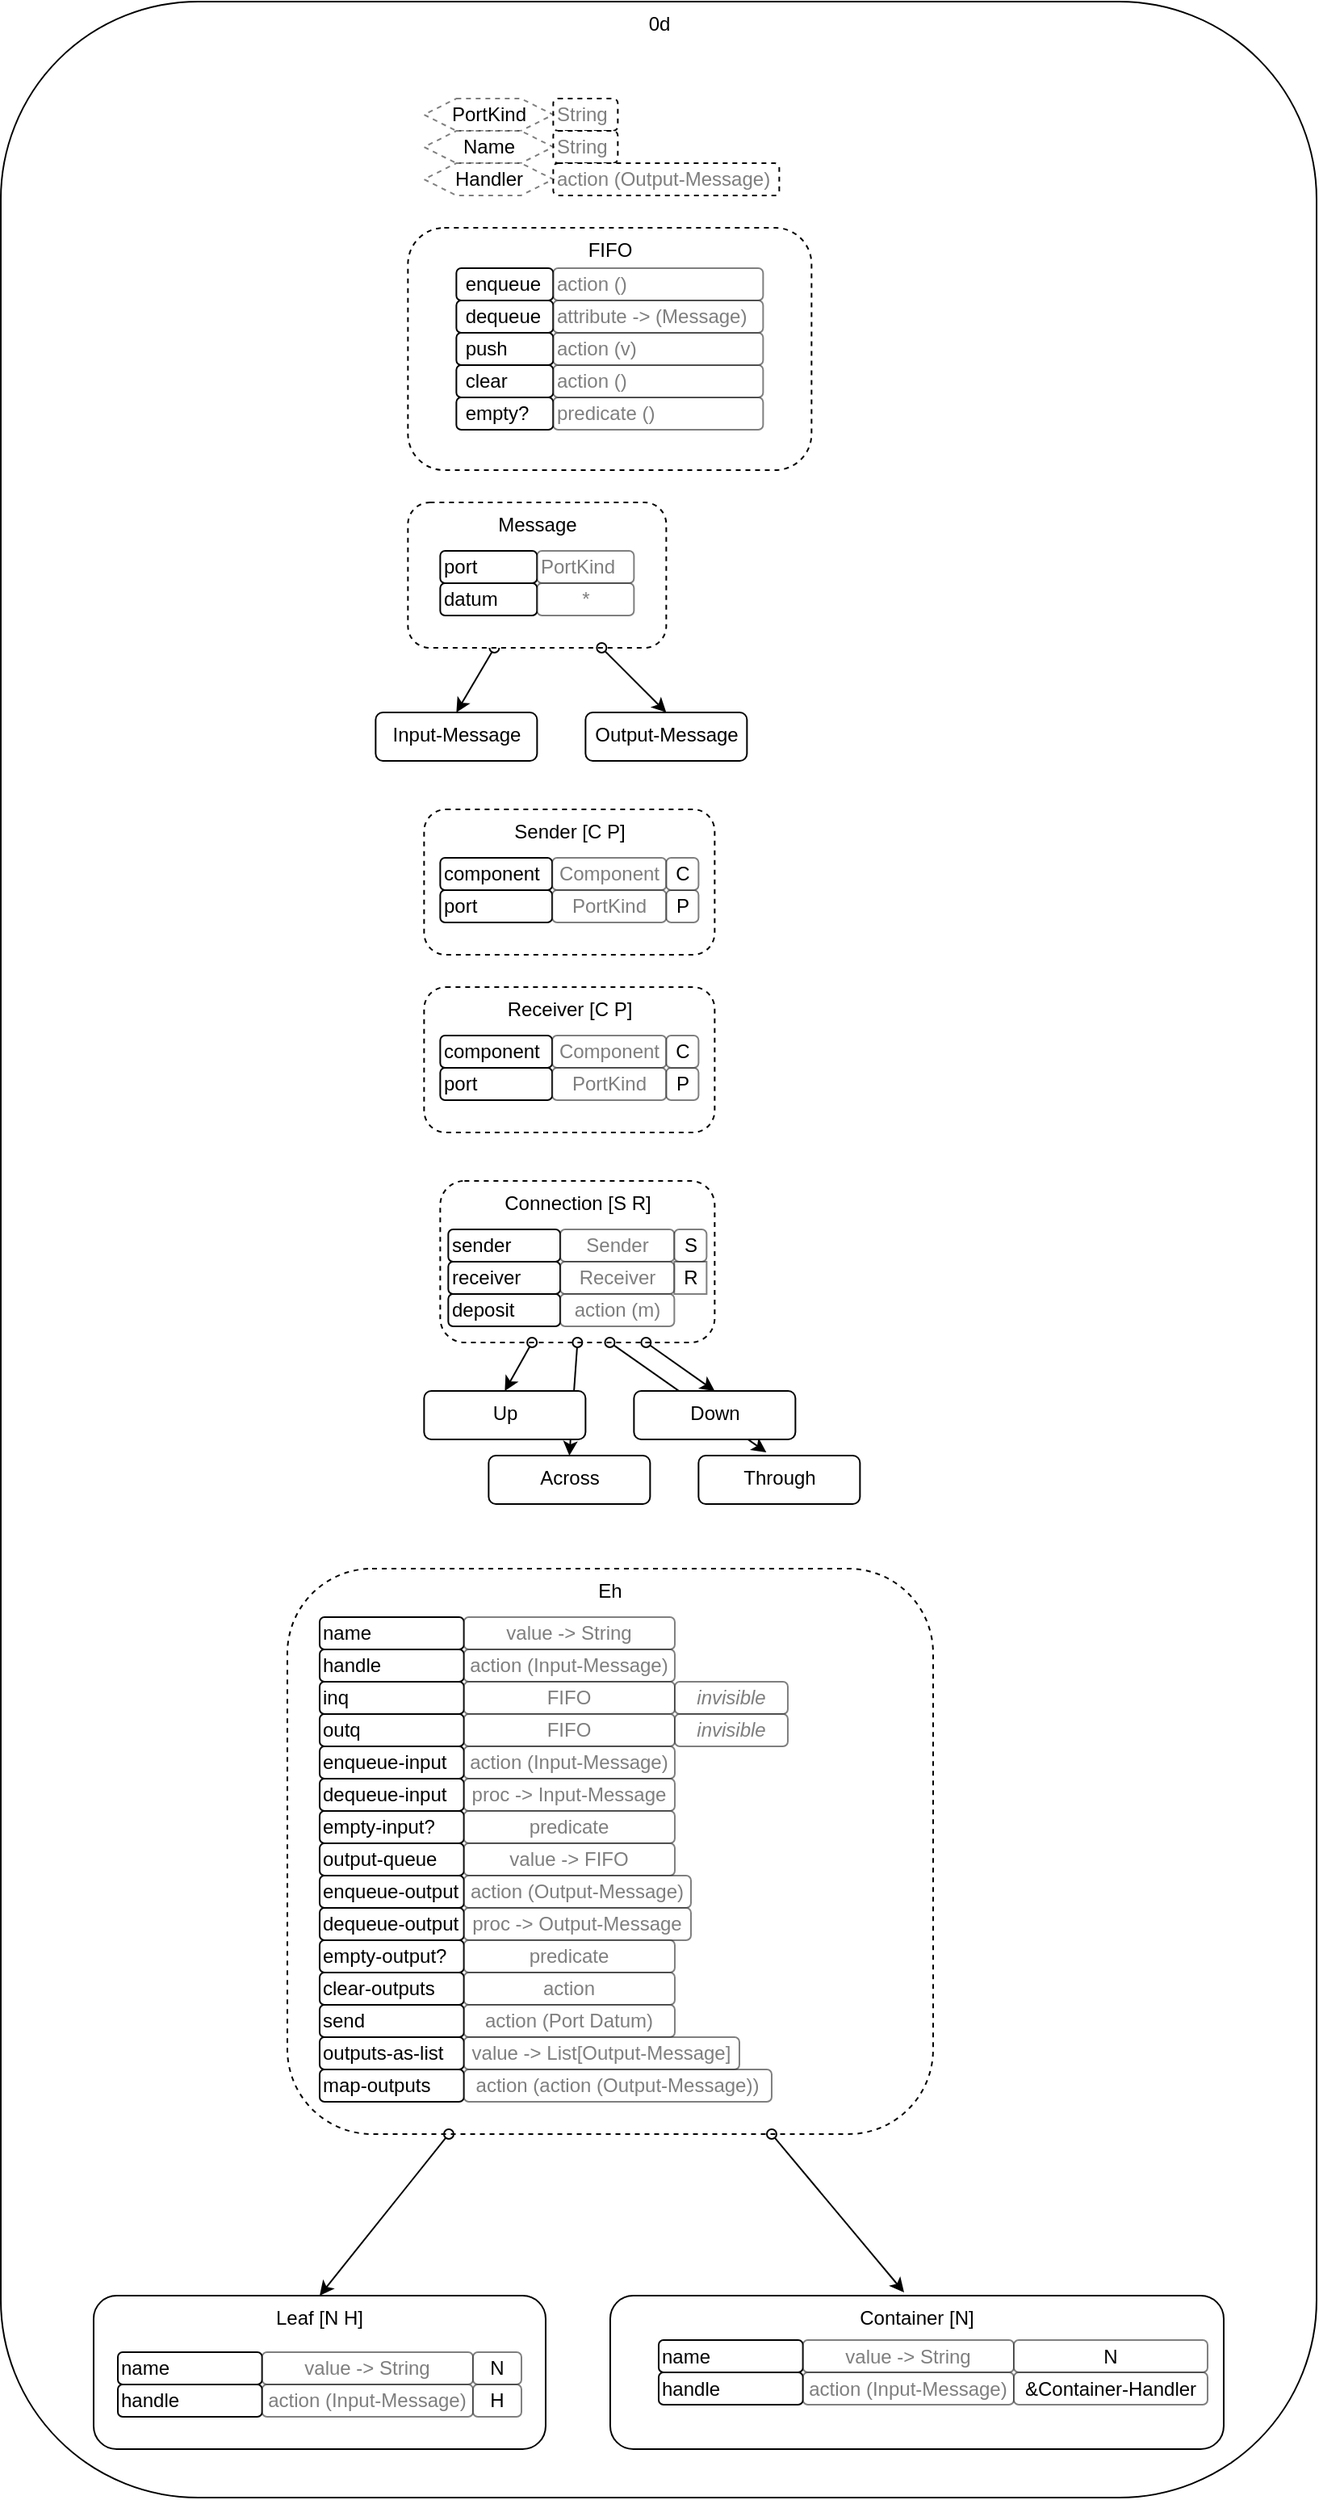 <mxfile version="14.6.13" type="device"><diagram id="0Igtya8EB0iBpBim81Bv" name="Page-1"><mxGraphModel dx="2138" dy="-79" grid="1" gridSize="10" guides="1" tooltips="1" connect="1" arrows="1" fold="1" page="1" pageScale="1" pageWidth="1100" pageHeight="850" math="0" shadow="0"><root><mxCell id="0"/><mxCell id="1" parent="0"/><mxCell id="_bKpz6sMv0fzjmqBeOPO-192" value="" style="group;container=1;" vertex="1" connectable="0" parent="1"><mxGeometry x="-457.5" y="1440" width="814.99" height="1545" as="geometry"><mxRectangle x="-457.5" y="1440" width="50" height="40" as="alternateBounds"/></mxGeometry></mxCell><mxCell id="_bKpz6sMv0fzjmqBeOPO-1" value="0d" style="rounded=1;whiteSpace=wrap;html=1;horizontal=1;verticalAlign=top;container=0;" vertex="1" parent="_bKpz6sMv0fzjmqBeOPO-192"><mxGeometry width="814.99" height="1545" as="geometry"/></mxCell><mxCell id="_bKpz6sMv0fzjmqBeOPO-56" value="" style="endArrow=oval;startArrow=classic;html=1;endFill=0;" edge="1" parent="_bKpz6sMv0fzjmqBeOPO-192" target="_bKpz6sMv0fzjmqBeOPO-19"><mxGeometry x="84.69" width="50" height="50" as="geometry"><mxPoint x="282.18" y="440" as="sourcePoint"/><mxPoint x="272.18" y="300" as="targetPoint"/></mxGeometry></mxCell><mxCell id="_bKpz6sMv0fzjmqBeOPO-58" value="Sender [C P]" style="rounded=1;whiteSpace=wrap;html=1;align=center;dashed=1;verticalAlign=top;container=0;" vertex="1" parent="_bKpz6sMv0fzjmqBeOPO-192"><mxGeometry x="262.18" y="500" width="180" height="90" as="geometry"><mxRectangle x="60" y="280" width="110" height="20" as="alternateBounds"/></mxGeometry></mxCell><mxCell id="_bKpz6sMv0fzjmqBeOPO-65" value="Receiver [C P]" style="rounded=1;whiteSpace=wrap;html=1;align=center;dashed=1;verticalAlign=top;container=0;" vertex="1" parent="_bKpz6sMv0fzjmqBeOPO-192"><mxGeometry x="262.18" y="610" width="180" height="90" as="geometry"><mxRectangle x="60" y="280" width="110" height="20" as="alternateBounds"/></mxGeometry></mxCell><mxCell id="_bKpz6sMv0fzjmqBeOPO-72" value="Connection [S R]" style="rounded=1;whiteSpace=wrap;html=1;align=center;dashed=1;verticalAlign=top;container=0;" vertex="1" parent="_bKpz6sMv0fzjmqBeOPO-192"><mxGeometry x="272.18" y="730" width="170" height="100" as="geometry"><mxRectangle x="60" y="280" width="110" height="20" as="alternateBounds"/></mxGeometry></mxCell><mxCell id="_bKpz6sMv0fzjmqBeOPO-79" value="" style="endArrow=oval;startArrow=classic;html=1;entryX=0.75;entryY=1;entryDx=0;entryDy=0;exitX=0.5;exitY=0;exitDx=0;exitDy=0;endFill=0;" edge="1" parent="_bKpz6sMv0fzjmqBeOPO-192" source="_bKpz6sMv0fzjmqBeOPO-77" target="_bKpz6sMv0fzjmqBeOPO-72"><mxGeometry x="84.69" width="50" height="50" as="geometry"><mxPoint x="302.18" y="810" as="sourcePoint"/><mxPoint x="325.709" y="770" as="targetPoint"/></mxGeometry></mxCell><mxCell id="_bKpz6sMv0fzjmqBeOPO-80" value="" style="endArrow=oval;startArrow=classic;html=1;endFill=0;" edge="1" parent="_bKpz6sMv0fzjmqBeOPO-192" target="_bKpz6sMv0fzjmqBeOPO-72"><mxGeometry x="84.69" width="50" height="50" as="geometry"><mxPoint x="312.18" y="860" as="sourcePoint"/><mxPoint x="302.18" y="720" as="targetPoint"/></mxGeometry></mxCell><mxCell id="_bKpz6sMv0fzjmqBeOPO-91" value="Through" style="rounded=1;whiteSpace=wrap;html=1;align=center;verticalAlign=top;container=0;" vertex="1" parent="_bKpz6sMv0fzjmqBeOPO-192"><mxGeometry x="432.18" y="900" width="100" height="30" as="geometry"><mxRectangle x="60" y="280" width="110" height="20" as="alternateBounds"/></mxGeometry></mxCell><mxCell id="_bKpz6sMv0fzjmqBeOPO-92" value="Across" style="rounded=1;whiteSpace=wrap;html=1;align=center;verticalAlign=top;container=0;" vertex="1" parent="_bKpz6sMv0fzjmqBeOPO-192"><mxGeometry x="302.18" y="900" width="100" height="30" as="geometry"><mxRectangle x="60" y="280" width="110" height="20" as="alternateBounds"/></mxGeometry></mxCell><mxCell id="_bKpz6sMv0fzjmqBeOPO-93" value="" style="endArrow=oval;startArrow=classic;html=1;endFill=0;entryX=0.5;entryY=1;entryDx=0;entryDy=0;exitX=0.5;exitY=0;exitDx=0;exitDy=0;" edge="1" parent="_bKpz6sMv0fzjmqBeOPO-192" source="_bKpz6sMv0fzjmqBeOPO-92" target="_bKpz6sMv0fzjmqBeOPO-72"><mxGeometry x="84.69" width="50" height="50" as="geometry"><mxPoint x="322.18" y="870" as="sourcePoint"/><mxPoint x="339.055" y="840" as="targetPoint"/></mxGeometry></mxCell><mxCell id="_bKpz6sMv0fzjmqBeOPO-94" value="" style="endArrow=oval;startArrow=classic;html=1;entryX=0.618;entryY=1;entryDx=0;entryDy=0;exitX=0.42;exitY=-0.067;exitDx=0;exitDy=0;endFill=0;entryPerimeter=0;exitPerimeter=0;" edge="1" parent="_bKpz6sMv0fzjmqBeOPO-192" source="_bKpz6sMv0fzjmqBeOPO-91" target="_bKpz6sMv0fzjmqBeOPO-72"><mxGeometry x="84.69" width="50" height="50" as="geometry"><mxPoint x="452.18" y="870" as="sourcePoint"/><mxPoint x="409.68" y="840" as="targetPoint"/></mxGeometry></mxCell><mxCell id="_bKpz6sMv0fzjmqBeOPO-77" value="Down" style="rounded=1;whiteSpace=wrap;html=1;align=center;verticalAlign=top;container=0;" vertex="1" parent="_bKpz6sMv0fzjmqBeOPO-192"><mxGeometry x="392.18" y="860" width="100" height="30" as="geometry"><mxRectangle x="60" y="280" width="110" height="20" as="alternateBounds"/></mxGeometry></mxCell><mxCell id="_bKpz6sMv0fzjmqBeOPO-78" value="Up" style="rounded=1;whiteSpace=wrap;html=1;align=center;verticalAlign=top;container=0;" vertex="1" parent="_bKpz6sMv0fzjmqBeOPO-192"><mxGeometry x="262.18" y="860" width="100" height="30" as="geometry"><mxRectangle x="60" y="280" width="110" height="20" as="alternateBounds"/></mxGeometry></mxCell><mxCell id="_bKpz6sMv0fzjmqBeOPO-95" value="Eh" style="rounded=1;whiteSpace=wrap;html=1;align=center;dashed=1;verticalAlign=top;container=0;" vertex="1" parent="_bKpz6sMv0fzjmqBeOPO-192"><mxGeometry x="177.49" y="970" width="400" height="350" as="geometry"><mxRectangle x="60" y="280" width="110" height="20" as="alternateBounds"/></mxGeometry></mxCell><mxCell id="_bKpz6sMv0fzjmqBeOPO-155" value="Leaf [N H]" style="rounded=1;whiteSpace=wrap;html=1;align=center;verticalAlign=top;container=0;" vertex="1" parent="_bKpz6sMv0fzjmqBeOPO-192"><mxGeometry x="57.49" y="1420" width="280" height="95" as="geometry"><mxRectangle x="60" y="280" width="110" height="20" as="alternateBounds"/></mxGeometry></mxCell><mxCell id="_bKpz6sMv0fzjmqBeOPO-188" value="Container [N]" style="rounded=1;whiteSpace=wrap;html=1;align=center;verticalAlign=top;container=0;" vertex="1" parent="_bKpz6sMv0fzjmqBeOPO-192"><mxGeometry x="377.49" y="1420" width="380" height="95" as="geometry"><mxRectangle x="60" y="280" width="110" height="20" as="alternateBounds"/></mxGeometry></mxCell><mxCell id="_bKpz6sMv0fzjmqBeOPO-189" value="" style="endArrow=classic;html=1;entryX=0.479;entryY=-0.021;entryDx=0;entryDy=0;entryPerimeter=0;exitX=0.75;exitY=1;exitDx=0;exitDy=0;startArrow=oval;startFill=0;" edge="1" parent="_bKpz6sMv0fzjmqBeOPO-192" source="_bKpz6sMv0fzjmqBeOPO-95" target="_bKpz6sMv0fzjmqBeOPO-188"><mxGeometry width="50" height="50" as="geometry"><mxPoint x="467.49" y="1440" as="sourcePoint"/><mxPoint x="517.49" y="1390" as="targetPoint"/></mxGeometry></mxCell><mxCell id="_bKpz6sMv0fzjmqBeOPO-190" value="" style="endArrow=classic;html=1;entryX=0.5;entryY=0;entryDx=0;entryDy=0;exitX=0.25;exitY=1;exitDx=0;exitDy=0;startArrow=oval;startFill=0;" edge="1" parent="_bKpz6sMv0fzjmqBeOPO-192" source="_bKpz6sMv0fzjmqBeOPO-95" target="_bKpz6sMv0fzjmqBeOPO-155"><mxGeometry width="50" height="50" as="geometry"><mxPoint x="295.47" y="1340" as="sourcePoint"/><mxPoint x="377.49" y="1438.005" as="targetPoint"/></mxGeometry></mxCell><mxCell id="_bKpz6sMv0fzjmqBeOPO-4" value="FIFO" style="rounded=1;whiteSpace=wrap;html=1;align=center;dashed=1;verticalAlign=top;container=0;" vertex="1" parent="_bKpz6sMv0fzjmqBeOPO-192"><mxGeometry x="252.18" y="140" width="250" height="150" as="geometry"><mxRectangle x="60" y="110" width="90" height="20" as="alternateBounds"/></mxGeometry></mxCell><mxCell id="_bKpz6sMv0fzjmqBeOPO-19" value="Message" style="rounded=1;whiteSpace=wrap;html=1;align=center;dashed=1;verticalAlign=top;container=0;" vertex="1" parent="_bKpz6sMv0fzjmqBeOPO-192"><mxGeometry x="252.18" y="310" width="160" height="90" as="geometry"><mxRectangle x="60" y="280" width="110" height="20" as="alternateBounds"/></mxGeometry></mxCell><mxCell id="_bKpz6sMv0fzjmqBeOPO-2" value="String" style="rounded=1;whiteSpace=wrap;html=1;dashed=1;align=left;textOpacity=50;container=0;" vertex="1" parent="_bKpz6sMv0fzjmqBeOPO-192"><mxGeometry x="342.18" y="60" width="40" height="20" as="geometry"/></mxCell><mxCell id="_bKpz6sMv0fzjmqBeOPO-41" value="String" style="rounded=1;whiteSpace=wrap;html=1;dashed=1;align=left;textOpacity=50;container=0;" vertex="1" parent="_bKpz6sMv0fzjmqBeOPO-192"><mxGeometry x="342.18" y="80" width="40" height="20" as="geometry"/></mxCell><mxCell id="_bKpz6sMv0fzjmqBeOPO-43" value="action (Output-Message)" style="rounded=1;whiteSpace=wrap;html=1;dashed=1;align=left;textOpacity=50;container=0;" vertex="1" parent="_bKpz6sMv0fzjmqBeOPO-192"><mxGeometry x="342.18" y="100" width="140" height="20" as="geometry"/></mxCell><mxCell id="_bKpz6sMv0fzjmqBeOPO-45" value="PortKind" style="shape=hexagon;perimeter=hexagonPerimeter2;whiteSpace=wrap;html=1;fixedSize=1;strokeColor=#000000;opacity=50;align=center;dashed=1;container=0;" vertex="1" parent="_bKpz6sMv0fzjmqBeOPO-192"><mxGeometry x="262.18" y="60" width="80" height="20" as="geometry"/></mxCell><mxCell id="_bKpz6sMv0fzjmqBeOPO-48" value="Name" style="shape=hexagon;perimeter=hexagonPerimeter2;whiteSpace=wrap;html=1;fixedSize=1;strokeColor=#000000;opacity=50;align=center;dashed=1;container=0;" vertex="1" parent="_bKpz6sMv0fzjmqBeOPO-192"><mxGeometry x="262.18" y="80" width="80" height="20" as="geometry"/></mxCell><mxCell id="_bKpz6sMv0fzjmqBeOPO-49" value="Handler" style="shape=hexagon;perimeter=hexagonPerimeter2;whiteSpace=wrap;html=1;fixedSize=1;strokeColor=#000000;opacity=50;align=center;dashed=1;container=0;" vertex="1" parent="_bKpz6sMv0fzjmqBeOPO-192"><mxGeometry x="262.18" y="100" width="80" height="20" as="geometry"/></mxCell><mxCell id="_bKpz6sMv0fzjmqBeOPO-55" value="Output-Message" style="rounded=1;whiteSpace=wrap;html=1;align=center;verticalAlign=top;container=0;" vertex="1" parent="_bKpz6sMv0fzjmqBeOPO-192"><mxGeometry x="362.18" y="440" width="100" height="30" as="geometry"><mxRectangle x="60" y="280" width="110" height="20" as="alternateBounds"/></mxGeometry></mxCell><mxCell id="_bKpz6sMv0fzjmqBeOPO-50" value="Input-Message" style="rounded=1;whiteSpace=wrap;html=1;align=center;verticalAlign=top;container=0;" vertex="1" parent="_bKpz6sMv0fzjmqBeOPO-192"><mxGeometry x="232.18" y="440" width="100" height="30" as="geometry"><mxRectangle x="60" y="280" width="110" height="20" as="alternateBounds"/></mxGeometry></mxCell><mxCell id="_bKpz6sMv0fzjmqBeOPO-57" value="" style="endArrow=oval;startArrow=classic;html=1;entryX=0.75;entryY=1;entryDx=0;entryDy=0;exitX=0.5;exitY=0;exitDx=0;exitDy=0;endFill=0;" edge="1" parent="_bKpz6sMv0fzjmqBeOPO-192" source="_bKpz6sMv0fzjmqBeOPO-55" target="_bKpz6sMv0fzjmqBeOPO-19"><mxGeometry x="562.18" y="160" width="50" height="50" as="geometry"><mxPoint x="292.18" y="450" as="sourcePoint"/><mxPoint x="315.709" y="410" as="targetPoint"/></mxGeometry></mxCell><mxCell id="_bKpz6sMv0fzjmqBeOPO-5" value="&lt;div&gt;&amp;nbsp;enqueue&lt;/div&gt;" style="rounded=1;whiteSpace=wrap;html=1;align=left;container=0;" vertex="1" parent="_bKpz6sMv0fzjmqBeOPO-192"><mxGeometry x="282.18" y="165" width="60" height="20" as="geometry"/></mxCell><mxCell id="_bKpz6sMv0fzjmqBeOPO-17" value="&lt;div&gt;&lt;span&gt;&amp;nbsp;empty?&lt;/span&gt;&lt;br&gt;&lt;/div&gt;" style="rounded=1;whiteSpace=wrap;html=1;align=left;container=0;" vertex="1" parent="_bKpz6sMv0fzjmqBeOPO-192"><mxGeometry x="282.18" y="245" width="60" height="20" as="geometry"/></mxCell><mxCell id="_bKpz6sMv0fzjmqBeOPO-16" value="&lt;div&gt;&lt;span&gt;&amp;nbsp;clear&lt;/span&gt;&lt;/div&gt;" style="rounded=1;whiteSpace=wrap;html=1;align=left;container=0;" vertex="1" parent="_bKpz6sMv0fzjmqBeOPO-192"><mxGeometry x="282.18" y="225" width="60" height="20" as="geometry"/></mxCell><mxCell id="_bKpz6sMv0fzjmqBeOPO-15" value="&lt;div&gt;&lt;span&gt;&amp;nbsp;push&lt;/span&gt;&lt;/div&gt;" style="rounded=1;whiteSpace=wrap;html=1;align=left;container=0;" vertex="1" parent="_bKpz6sMv0fzjmqBeOPO-192"><mxGeometry x="282.18" y="205" width="60" height="20" as="geometry"/></mxCell><mxCell id="_bKpz6sMv0fzjmqBeOPO-14" value="&lt;div&gt;&lt;span&gt;&amp;nbsp;dequeue&amp;nbsp;&lt;/span&gt;&lt;/div&gt;" style="rounded=1;whiteSpace=wrap;html=1;align=left;container=0;" vertex="1" parent="_bKpz6sMv0fzjmqBeOPO-192"><mxGeometry x="282.18" y="185" width="60" height="20" as="geometry"/></mxCell><mxCell id="_bKpz6sMv0fzjmqBeOPO-25" value="&lt;div&gt;action ()&lt;/div&gt;" style="rounded=1;whiteSpace=wrap;html=1;align=left;opacity=50;textOpacity=50;container=0;" vertex="1" parent="_bKpz6sMv0fzjmqBeOPO-192"><mxGeometry x="342.18" y="165" width="130" height="20" as="geometry"/></mxCell><mxCell id="_bKpz6sMv0fzjmqBeOPO-26" value="&lt;div&gt;&lt;span&gt;predicate ()&lt;/span&gt;&lt;br&gt;&lt;/div&gt;" style="rounded=1;whiteSpace=wrap;html=1;align=left;opacity=50;textOpacity=50;container=0;" vertex="1" parent="_bKpz6sMv0fzjmqBeOPO-192"><mxGeometry x="342.18" y="245" width="130" height="20" as="geometry"/></mxCell><mxCell id="_bKpz6sMv0fzjmqBeOPO-27" value="&lt;div&gt;&lt;span&gt;action ()&lt;/span&gt;&lt;/div&gt;" style="rounded=1;whiteSpace=wrap;html=1;align=left;opacity=50;textOpacity=50;container=0;" vertex="1" parent="_bKpz6sMv0fzjmqBeOPO-192"><mxGeometry x="342.18" y="225" width="130" height="20" as="geometry"/></mxCell><mxCell id="_bKpz6sMv0fzjmqBeOPO-28" value="&lt;div&gt;&lt;span&gt;action (v)&lt;/span&gt;&lt;/div&gt;" style="rounded=1;whiteSpace=wrap;html=1;align=left;opacity=50;textOpacity=50;container=0;" vertex="1" parent="_bKpz6sMv0fzjmqBeOPO-192"><mxGeometry x="342.18" y="205" width="130" height="20" as="geometry"/></mxCell><mxCell id="_bKpz6sMv0fzjmqBeOPO-29" value="&lt;div&gt;&lt;span&gt;attribute -&amp;gt; (Message)&lt;/span&gt;&lt;/div&gt;" style="rounded=1;whiteSpace=wrap;html=1;align=left;opacity=50;textOpacity=50;container=0;" vertex="1" parent="_bKpz6sMv0fzjmqBeOPO-192"><mxGeometry x="342.18" y="185" width="130" height="20" as="geometry"/></mxCell><mxCell id="_bKpz6sMv0fzjmqBeOPO-30" value="&lt;div&gt;port&lt;/div&gt;" style="rounded=1;whiteSpace=wrap;html=1;align=left;container=0;" vertex="1" parent="_bKpz6sMv0fzjmqBeOPO-192"><mxGeometry x="272.18" y="340" width="60" height="20" as="geometry"/></mxCell><mxCell id="_bKpz6sMv0fzjmqBeOPO-34" value="&lt;div&gt;&lt;span&gt;datum&lt;/span&gt;&lt;/div&gt;" style="rounded=1;whiteSpace=wrap;html=1;align=left;container=0;" vertex="1" parent="_bKpz6sMv0fzjmqBeOPO-192"><mxGeometry x="272.18" y="360" width="60" height="20" as="geometry"/></mxCell><mxCell id="_bKpz6sMv0fzjmqBeOPO-35" value="&lt;div&gt;PortKind&lt;/div&gt;" style="rounded=1;whiteSpace=wrap;html=1;align=left;opacity=50;textOpacity=50;container=0;" vertex="1" parent="_bKpz6sMv0fzjmqBeOPO-192"><mxGeometry x="332.18" y="340" width="60" height="20" as="geometry"/></mxCell><mxCell id="_bKpz6sMv0fzjmqBeOPO-39" value="&lt;div&gt;&lt;span&gt;*&lt;/span&gt;&lt;/div&gt;" style="rounded=1;whiteSpace=wrap;html=1;align=center;opacity=50;textOpacity=50;container=0;" vertex="1" parent="_bKpz6sMv0fzjmqBeOPO-192"><mxGeometry x="332.18" y="360" width="60" height="20" as="geometry"/></mxCell><mxCell id="_bKpz6sMv0fzjmqBeOPO-59" value="&lt;div&gt;component&lt;/div&gt;" style="rounded=1;whiteSpace=wrap;html=1;align=left;container=0;" vertex="1" parent="_bKpz6sMv0fzjmqBeOPO-192"><mxGeometry x="272.18" y="530" width="69.38" height="20" as="geometry"/></mxCell><mxCell id="_bKpz6sMv0fzjmqBeOPO-60" value="&lt;div&gt;&lt;span&gt;port&lt;/span&gt;&lt;/div&gt;" style="rounded=1;whiteSpace=wrap;html=1;align=left;container=0;" vertex="1" parent="_bKpz6sMv0fzjmqBeOPO-192"><mxGeometry x="272.18" y="550" width="69.38" height="20" as="geometry"/></mxCell><mxCell id="_bKpz6sMv0fzjmqBeOPO-61" value="&lt;div&gt;Component&lt;/div&gt;" style="rounded=1;whiteSpace=wrap;html=1;align=center;opacity=50;textOpacity=50;container=0;" vertex="1" parent="_bKpz6sMv0fzjmqBeOPO-192"><mxGeometry x="341.56" y="530" width="70.63" height="20" as="geometry"/></mxCell><mxCell id="_bKpz6sMv0fzjmqBeOPO-62" value="&lt;div&gt;&lt;span&gt;PortKind&lt;/span&gt;&lt;/div&gt;" style="rounded=1;whiteSpace=wrap;html=1;align=center;opacity=50;textOpacity=50;container=0;" vertex="1" parent="_bKpz6sMv0fzjmqBeOPO-192"><mxGeometry x="341.56" y="550" width="70.63" height="20" as="geometry"/></mxCell><mxCell id="_bKpz6sMv0fzjmqBeOPO-64" value="&lt;div&gt;&lt;span&gt;P&lt;/span&gt;&lt;/div&gt;" style="rounded=1;whiteSpace=wrap;html=1;align=center;opacity=50;container=0;" vertex="1" parent="_bKpz6sMv0fzjmqBeOPO-192"><mxGeometry x="412.19" y="550" width="20" height="20" as="geometry"/></mxCell><mxCell id="_bKpz6sMv0fzjmqBeOPO-63" value="&lt;div&gt;C&lt;/div&gt;" style="rounded=1;whiteSpace=wrap;html=1;align=center;opacity=50;container=0;" vertex="1" parent="_bKpz6sMv0fzjmqBeOPO-192"><mxGeometry x="412.19" y="530" width="20" height="20" as="geometry"/></mxCell><mxCell id="_bKpz6sMv0fzjmqBeOPO-66" value="&lt;div&gt;component&lt;/div&gt;" style="rounded=1;whiteSpace=wrap;html=1;align=left;container=0;" vertex="1" parent="_bKpz6sMv0fzjmqBeOPO-192"><mxGeometry x="272.18" y="640" width="69.38" height="20" as="geometry"/></mxCell><mxCell id="_bKpz6sMv0fzjmqBeOPO-67" value="&lt;div&gt;&lt;span&gt;port&lt;/span&gt;&lt;/div&gt;" style="rounded=1;whiteSpace=wrap;html=1;align=left;container=0;" vertex="1" parent="_bKpz6sMv0fzjmqBeOPO-192"><mxGeometry x="272.18" y="660" width="69.38" height="20" as="geometry"/></mxCell><mxCell id="_bKpz6sMv0fzjmqBeOPO-68" value="&lt;div&gt;Component&lt;/div&gt;" style="rounded=1;whiteSpace=wrap;html=1;align=center;opacity=50;textOpacity=50;container=0;" vertex="1" parent="_bKpz6sMv0fzjmqBeOPO-192"><mxGeometry x="341.56" y="640" width="70.63" height="20" as="geometry"/></mxCell><mxCell id="_bKpz6sMv0fzjmqBeOPO-69" value="&lt;div&gt;&lt;span&gt;PortKind&lt;/span&gt;&lt;/div&gt;" style="rounded=1;whiteSpace=wrap;html=1;align=center;opacity=50;textOpacity=50;container=0;" vertex="1" parent="_bKpz6sMv0fzjmqBeOPO-192"><mxGeometry x="341.56" y="660" width="70.63" height="20" as="geometry"/></mxCell><mxCell id="_bKpz6sMv0fzjmqBeOPO-70" value="&lt;div&gt;&lt;span&gt;P&lt;/span&gt;&lt;/div&gt;" style="rounded=1;whiteSpace=wrap;html=1;align=center;opacity=50;container=0;" vertex="1" parent="_bKpz6sMv0fzjmqBeOPO-192"><mxGeometry x="412.19" y="660" width="20" height="20" as="geometry"/></mxCell><mxCell id="_bKpz6sMv0fzjmqBeOPO-71" value="&lt;div&gt;C&lt;/div&gt;" style="rounded=1;whiteSpace=wrap;html=1;align=center;opacity=50;container=0;" vertex="1" parent="_bKpz6sMv0fzjmqBeOPO-192"><mxGeometry x="412.19" y="640" width="20" height="20" as="geometry"/></mxCell><mxCell id="_bKpz6sMv0fzjmqBeOPO-81" value="&lt;div&gt;sender&lt;/div&gt;" style="rounded=1;whiteSpace=wrap;html=1;align=left;container=0;" vertex="1" parent="_bKpz6sMv0fzjmqBeOPO-192"><mxGeometry x="277.17" y="760" width="69.38" height="20" as="geometry"/></mxCell><mxCell id="_bKpz6sMv0fzjmqBeOPO-82" value="&lt;div&gt;&lt;span&gt;receiver&lt;/span&gt;&lt;/div&gt;" style="rounded=1;whiteSpace=wrap;html=1;align=left;container=0;" vertex="1" parent="_bKpz6sMv0fzjmqBeOPO-192"><mxGeometry x="277.17" y="780" width="69.38" height="20" as="geometry"/></mxCell><mxCell id="_bKpz6sMv0fzjmqBeOPO-83" value="&lt;div&gt;Sender&lt;/div&gt;" style="rounded=1;whiteSpace=wrap;html=1;align=center;opacity=50;textOpacity=50;container=0;" vertex="1" parent="_bKpz6sMv0fzjmqBeOPO-192"><mxGeometry x="346.55" y="760" width="70.63" height="20" as="geometry"/></mxCell><mxCell id="_bKpz6sMv0fzjmqBeOPO-84" value="&lt;div&gt;&lt;span&gt;Receiver&lt;/span&gt;&lt;/div&gt;" style="rounded=1;whiteSpace=wrap;html=1;align=center;opacity=50;textOpacity=50;container=0;" vertex="1" parent="_bKpz6sMv0fzjmqBeOPO-192"><mxGeometry x="346.55" y="780" width="70.63" height="20" as="geometry"/></mxCell><mxCell id="_bKpz6sMv0fzjmqBeOPO-86" value="&lt;div&gt;S&lt;/div&gt;" style="rounded=1;whiteSpace=wrap;html=1;align=center;opacity=50;container=0;" vertex="1" parent="_bKpz6sMv0fzjmqBeOPO-192"><mxGeometry x="417.18" y="760" width="20" height="20" as="geometry"/></mxCell><mxCell id="_bKpz6sMv0fzjmqBeOPO-88" value="&lt;div&gt;&lt;span&gt;deposit&lt;/span&gt;&lt;/div&gt;" style="rounded=1;whiteSpace=wrap;html=1;align=left;container=0;" vertex="1" parent="_bKpz6sMv0fzjmqBeOPO-192"><mxGeometry x="277.17" y="800" width="69.38" height="20" as="geometry"/></mxCell><mxCell id="_bKpz6sMv0fzjmqBeOPO-89" value="&lt;div&gt;&lt;span&gt;action (m)&lt;/span&gt;&lt;/div&gt;" style="rounded=1;whiteSpace=wrap;html=1;align=center;opacity=50;textOpacity=50;container=0;" vertex="1" parent="_bKpz6sMv0fzjmqBeOPO-192"><mxGeometry x="346.55" y="800" width="70.63" height="20" as="geometry"/></mxCell><mxCell id="_bKpz6sMv0fzjmqBeOPO-85" value="&lt;div&gt;&lt;span&gt;R&lt;/span&gt;&lt;/div&gt;" style="rounded=1;whiteSpace=wrap;html=1;align=center;opacity=50;arcSize=0;container=0;" vertex="1" parent="_bKpz6sMv0fzjmqBeOPO-192"><mxGeometry x="417.18" y="780" width="20" height="20" as="geometry"/></mxCell><mxCell id="_bKpz6sMv0fzjmqBeOPO-96" value="&lt;div&gt;name&lt;/div&gt;" style="rounded=1;whiteSpace=wrap;html=1;align=left;container=0;" vertex="1" parent="_bKpz6sMv0fzjmqBeOPO-192"><mxGeometry x="197.49" y="1000" width="89.38" height="20" as="geometry"/></mxCell><mxCell id="_bKpz6sMv0fzjmqBeOPO-97" value="&lt;div&gt;&lt;span&gt;handle&lt;/span&gt;&lt;/div&gt;" style="rounded=1;whiteSpace=wrap;html=1;align=left;container=0;" vertex="1" parent="_bKpz6sMv0fzjmqBeOPO-192"><mxGeometry x="197.49" y="1020" width="89.38" height="20" as="geometry"/></mxCell><mxCell id="_bKpz6sMv0fzjmqBeOPO-98" value="&lt;div&gt;value -&amp;gt; String&lt;/div&gt;" style="rounded=1;whiteSpace=wrap;html=1;align=center;opacity=50;textOpacity=50;container=0;" vertex="1" parent="_bKpz6sMv0fzjmqBeOPO-192"><mxGeometry x="286.87" y="1000" width="130.62" height="20" as="geometry"/></mxCell><mxCell id="_bKpz6sMv0fzjmqBeOPO-99" value="&lt;div&gt;&lt;span&gt;action (Input-Message)&lt;/span&gt;&lt;/div&gt;" style="rounded=1;whiteSpace=wrap;html=1;align=center;opacity=50;textOpacity=50;container=0;" vertex="1" parent="_bKpz6sMv0fzjmqBeOPO-192"><mxGeometry x="286.87" y="1020" width="130.62" height="20" as="geometry"/></mxCell><mxCell id="_bKpz6sMv0fzjmqBeOPO-101" value="&lt;div&gt;&lt;span&gt;inq&lt;/span&gt;&lt;/div&gt;" style="rounded=1;whiteSpace=wrap;html=1;align=left;container=0;" vertex="1" parent="_bKpz6sMv0fzjmqBeOPO-192"><mxGeometry x="197.49" y="1040" width="89.38" height="20" as="geometry"/></mxCell><mxCell id="_bKpz6sMv0fzjmqBeOPO-102" value="&lt;div&gt;&lt;span&gt;FIFO&lt;/span&gt;&lt;/div&gt;" style="rounded=1;whiteSpace=wrap;html=1;align=center;opacity=50;textOpacity=50;container=0;" vertex="1" parent="_bKpz6sMv0fzjmqBeOPO-192"><mxGeometry x="286.87" y="1040" width="130.62" height="20" as="geometry"/></mxCell><mxCell id="_bKpz6sMv0fzjmqBeOPO-104" value="&lt;div&gt;outq&lt;/div&gt;" style="rounded=1;whiteSpace=wrap;html=1;align=left;container=0;" vertex="1" parent="_bKpz6sMv0fzjmqBeOPO-192"><mxGeometry x="197.49" y="1060" width="89.38" height="20" as="geometry"/></mxCell><mxCell id="_bKpz6sMv0fzjmqBeOPO-105" value="&lt;div&gt;&lt;span&gt;enqueue-input&lt;/span&gt;&lt;/div&gt;" style="rounded=1;whiteSpace=wrap;html=1;align=left;container=0;" vertex="1" parent="_bKpz6sMv0fzjmqBeOPO-192"><mxGeometry x="197.49" y="1080" width="89.38" height="20" as="geometry"/></mxCell><mxCell id="_bKpz6sMv0fzjmqBeOPO-106" value="&lt;div&gt;FIFO&lt;/div&gt;" style="rounded=1;whiteSpace=wrap;html=1;align=center;opacity=50;textOpacity=50;container=0;" vertex="1" parent="_bKpz6sMv0fzjmqBeOPO-192"><mxGeometry x="286.87" y="1060" width="130.62" height="20" as="geometry"/></mxCell><mxCell id="_bKpz6sMv0fzjmqBeOPO-107" value="&lt;div&gt;&lt;span&gt;action (Input-Message)&lt;/span&gt;&lt;/div&gt;" style="rounded=1;whiteSpace=wrap;html=1;align=center;opacity=50;textOpacity=50;container=0;" vertex="1" parent="_bKpz6sMv0fzjmqBeOPO-192"><mxGeometry x="286.87" y="1080" width="130.62" height="20" as="geometry"/></mxCell><mxCell id="_bKpz6sMv0fzjmqBeOPO-108" value="&lt;div&gt;&lt;span&gt;dequeue-input&lt;/span&gt;&lt;/div&gt;" style="rounded=1;whiteSpace=wrap;html=1;align=left;container=0;" vertex="1" parent="_bKpz6sMv0fzjmqBeOPO-192"><mxGeometry x="197.49" y="1100" width="89.38" height="20" as="geometry"/></mxCell><mxCell id="_bKpz6sMv0fzjmqBeOPO-109" value="&lt;div&gt;&lt;span&gt;proc -&amp;gt; Input-Message&lt;/span&gt;&lt;/div&gt;" style="rounded=1;whiteSpace=wrap;html=1;align=center;opacity=50;textOpacity=50;container=0;" vertex="1" parent="_bKpz6sMv0fzjmqBeOPO-192"><mxGeometry x="286.87" y="1100" width="130.62" height="20" as="geometry"/></mxCell><mxCell id="_bKpz6sMv0fzjmqBeOPO-110" value="&lt;div&gt;empty-input?&lt;/div&gt;" style="rounded=1;whiteSpace=wrap;html=1;align=left;strokeWidth=1;container=0;" vertex="1" parent="_bKpz6sMv0fzjmqBeOPO-192"><mxGeometry x="197.49" y="1120" width="89.38" height="20" as="geometry"/></mxCell><mxCell id="_bKpz6sMv0fzjmqBeOPO-111" value="&lt;div&gt;&lt;span&gt;output-queue&lt;/span&gt;&lt;/div&gt;" style="rounded=1;whiteSpace=wrap;html=1;align=left;container=0;" vertex="1" parent="_bKpz6sMv0fzjmqBeOPO-192"><mxGeometry x="197.49" y="1140" width="89.38" height="20" as="geometry"/></mxCell><mxCell id="_bKpz6sMv0fzjmqBeOPO-112" value="&lt;div&gt;predicate&lt;/div&gt;" style="rounded=1;whiteSpace=wrap;html=1;align=center;opacity=50;textOpacity=50;container=0;" vertex="1" parent="_bKpz6sMv0fzjmqBeOPO-192"><mxGeometry x="286.87" y="1120" width="130.62" height="20" as="geometry"/></mxCell><mxCell id="_bKpz6sMv0fzjmqBeOPO-113" value="value -&amp;gt; FIFO" style="rounded=1;whiteSpace=wrap;html=1;align=center;opacity=50;textOpacity=50;container=0;" vertex="1" parent="_bKpz6sMv0fzjmqBeOPO-192"><mxGeometry x="286.87" y="1140" width="130.62" height="20" as="geometry"/></mxCell><mxCell id="_bKpz6sMv0fzjmqBeOPO-114" value="&lt;div&gt;&lt;span&gt;enqueue-output&lt;/span&gt;&lt;/div&gt;" style="rounded=1;whiteSpace=wrap;html=1;align=left;container=0;" vertex="1" parent="_bKpz6sMv0fzjmqBeOPO-192"><mxGeometry x="197.49" y="1160" width="89.38" height="20" as="geometry"/></mxCell><mxCell id="_bKpz6sMv0fzjmqBeOPO-115" value="&lt;div&gt;&lt;span&gt;action (Output-Message)&lt;/span&gt;&lt;/div&gt;" style="rounded=1;whiteSpace=wrap;html=1;align=center;opacity=50;textOpacity=50;container=0;" vertex="1" parent="_bKpz6sMv0fzjmqBeOPO-192"><mxGeometry x="286.87" y="1160" width="140.62" height="20" as="geometry"/></mxCell><mxCell id="_bKpz6sMv0fzjmqBeOPO-116" value="&lt;div&gt;dequeue-output&lt;/div&gt;" style="rounded=1;whiteSpace=wrap;html=1;align=left;container=0;" vertex="1" parent="_bKpz6sMv0fzjmqBeOPO-192"><mxGeometry x="197.49" y="1180" width="89.38" height="20" as="geometry"/></mxCell><mxCell id="_bKpz6sMv0fzjmqBeOPO-117" value="&lt;div&gt;&lt;span&gt;empty-output?&lt;/span&gt;&lt;/div&gt;" style="rounded=1;whiteSpace=wrap;html=1;align=left;container=0;" vertex="1" parent="_bKpz6sMv0fzjmqBeOPO-192"><mxGeometry x="197.49" y="1200" width="89.38" height="20" as="geometry"/></mxCell><mxCell id="_bKpz6sMv0fzjmqBeOPO-118" value="proc -&amp;gt; Output-Message" style="rounded=1;whiteSpace=wrap;html=1;align=center;opacity=50;textOpacity=50;container=0;" vertex="1" parent="_bKpz6sMv0fzjmqBeOPO-192"><mxGeometry x="286.87" y="1180" width="140.62" height="20" as="geometry"/></mxCell><mxCell id="_bKpz6sMv0fzjmqBeOPO-119" value="&lt;div&gt;&lt;span&gt;predicate&lt;/span&gt;&lt;/div&gt;" style="rounded=1;whiteSpace=wrap;html=1;align=center;opacity=50;textOpacity=50;container=0;" vertex="1" parent="_bKpz6sMv0fzjmqBeOPO-192"><mxGeometry x="286.87" y="1200" width="130.62" height="20" as="geometry"/></mxCell><mxCell id="_bKpz6sMv0fzjmqBeOPO-120" value="&lt;div&gt;&lt;span&gt;clear-outputs&lt;/span&gt;&lt;/div&gt;" style="rounded=1;whiteSpace=wrap;html=1;align=left;container=0;" vertex="1" parent="_bKpz6sMv0fzjmqBeOPO-192"><mxGeometry x="197.49" y="1220" width="89.38" height="20" as="geometry"/></mxCell><mxCell id="_bKpz6sMv0fzjmqBeOPO-121" value="&lt;div&gt;&lt;span&gt;action&lt;/span&gt;&lt;/div&gt;" style="rounded=1;whiteSpace=wrap;html=1;align=center;opacity=50;textOpacity=50;container=0;" vertex="1" parent="_bKpz6sMv0fzjmqBeOPO-192"><mxGeometry x="286.87" y="1220" width="130.62" height="20" as="geometry"/></mxCell><mxCell id="_bKpz6sMv0fzjmqBeOPO-122" value="&lt;div&gt;send&lt;/div&gt;" style="rounded=1;whiteSpace=wrap;html=1;align=left;container=0;" vertex="1" parent="_bKpz6sMv0fzjmqBeOPO-192"><mxGeometry x="197.49" y="1240" width="89.38" height="20" as="geometry"/></mxCell><mxCell id="_bKpz6sMv0fzjmqBeOPO-123" value="&lt;div&gt;&lt;span&gt;outputs-as-list&lt;/span&gt;&lt;/div&gt;" style="rounded=1;whiteSpace=wrap;html=1;align=left;container=0;" vertex="1" parent="_bKpz6sMv0fzjmqBeOPO-192"><mxGeometry x="197.49" y="1260" width="89.38" height="20" as="geometry"/></mxCell><mxCell id="_bKpz6sMv0fzjmqBeOPO-124" value="action (Port Datum)" style="rounded=1;whiteSpace=wrap;html=1;align=center;opacity=50;textOpacity=50;container=0;" vertex="1" parent="_bKpz6sMv0fzjmqBeOPO-192"><mxGeometry x="286.87" y="1240" width="130.62" height="20" as="geometry"/></mxCell><mxCell id="_bKpz6sMv0fzjmqBeOPO-125" value="&lt;div&gt;&lt;span&gt;value -&amp;gt; List[Output-Message]&lt;/span&gt;&lt;/div&gt;" style="rounded=1;whiteSpace=wrap;html=1;align=center;opacity=50;textOpacity=50;container=0;" vertex="1" parent="_bKpz6sMv0fzjmqBeOPO-192"><mxGeometry x="286.87" y="1260" width="170.62" height="20" as="geometry"/></mxCell><mxCell id="_bKpz6sMv0fzjmqBeOPO-126" value="&lt;div&gt;&lt;span&gt;map-outputs&lt;/span&gt;&lt;/div&gt;" style="rounded=1;whiteSpace=wrap;html=1;align=left;container=0;" vertex="1" parent="_bKpz6sMv0fzjmqBeOPO-192"><mxGeometry x="197.49" y="1280" width="89.38" height="20" as="geometry"/></mxCell><mxCell id="_bKpz6sMv0fzjmqBeOPO-127" value="&lt;div&gt;&lt;span&gt;action (action (Output-Message))&lt;/span&gt;&lt;/div&gt;" style="rounded=1;whiteSpace=wrap;html=1;align=center;opacity=50;textOpacity=50;container=0;" vertex="1" parent="_bKpz6sMv0fzjmqBeOPO-192"><mxGeometry x="286.87" y="1280" width="190.62" height="20" as="geometry"/></mxCell><mxCell id="_bKpz6sMv0fzjmqBeOPO-128" value="&lt;i&gt;invisible&lt;/i&gt;" style="rounded=1;whiteSpace=wrap;html=1;align=center;opacity=50;textOpacity=50;container=0;" vertex="1" parent="_bKpz6sMv0fzjmqBeOPO-192"><mxGeometry x="417.49" y="1040" width="70" height="20" as="geometry"/></mxCell><mxCell id="_bKpz6sMv0fzjmqBeOPO-129" value="&lt;i&gt;invisible&lt;/i&gt;" style="rounded=1;whiteSpace=wrap;html=1;align=center;opacity=50;textOpacity=50;container=0;" vertex="1" parent="_bKpz6sMv0fzjmqBeOPO-192"><mxGeometry x="417.49" y="1060" width="70" height="20" as="geometry"/></mxCell><mxCell id="_bKpz6sMv0fzjmqBeOPO-141" value="&lt;div&gt;name&lt;/div&gt;" style="rounded=1;whiteSpace=wrap;html=1;align=left;container=0;" vertex="1" parent="_bKpz6sMv0fzjmqBeOPO-192"><mxGeometry x="72.49" y="1455" width="89.38" height="20" as="geometry"/></mxCell><mxCell id="_bKpz6sMv0fzjmqBeOPO-142" value="&lt;div&gt;&lt;span&gt;handle&lt;/span&gt;&lt;/div&gt;" style="rounded=1;whiteSpace=wrap;html=1;align=left;container=0;" vertex="1" parent="_bKpz6sMv0fzjmqBeOPO-192"><mxGeometry x="72.49" y="1475" width="89.38" height="20" as="geometry"/></mxCell><mxCell id="_bKpz6sMv0fzjmqBeOPO-143" value="&lt;div&gt;value -&amp;gt; String&lt;/div&gt;" style="rounded=1;whiteSpace=wrap;html=1;align=center;opacity=50;textOpacity=50;container=0;" vertex="1" parent="_bKpz6sMv0fzjmqBeOPO-192"><mxGeometry x="161.87" y="1455" width="130.62" height="20" as="geometry"/></mxCell><mxCell id="_bKpz6sMv0fzjmqBeOPO-144" value="&lt;div&gt;&lt;span&gt;action (Input-Message)&lt;/span&gt;&lt;/div&gt;" style="rounded=1;whiteSpace=wrap;html=1;align=center;opacity=50;textOpacity=50;container=0;" vertex="1" parent="_bKpz6sMv0fzjmqBeOPO-192"><mxGeometry x="161.87" y="1475" width="130.62" height="20" as="geometry"/></mxCell><mxCell id="_bKpz6sMv0fzjmqBeOPO-145" value="&lt;div&gt;N&lt;/div&gt;" style="rounded=1;whiteSpace=wrap;html=1;align=center;opacity=50;container=0;" vertex="1" parent="_bKpz6sMv0fzjmqBeOPO-192"><mxGeometry x="292.49" y="1455" width="30" height="20" as="geometry"/></mxCell><mxCell id="_bKpz6sMv0fzjmqBeOPO-148" value="&lt;div&gt;H&lt;/div&gt;" style="rounded=1;whiteSpace=wrap;html=1;align=center;opacity=50;container=0;" vertex="1" parent="_bKpz6sMv0fzjmqBeOPO-192"><mxGeometry x="292.49" y="1475" width="30" height="20" as="geometry"/></mxCell><mxCell id="_bKpz6sMv0fzjmqBeOPO-149" value="&lt;div&gt;name&lt;/div&gt;" style="rounded=1;whiteSpace=wrap;html=1;align=left;container=0;" vertex="1" parent="_bKpz6sMv0fzjmqBeOPO-192"><mxGeometry x="407.49" y="1447.5" width="89.38" height="20" as="geometry"/></mxCell><mxCell id="_bKpz6sMv0fzjmqBeOPO-150" value="&lt;div&gt;&lt;span&gt;handle&lt;/span&gt;&lt;/div&gt;" style="rounded=1;whiteSpace=wrap;html=1;align=left;container=0;" vertex="1" parent="_bKpz6sMv0fzjmqBeOPO-192"><mxGeometry x="407.49" y="1467.5" width="89.38" height="20" as="geometry"/></mxCell><mxCell id="_bKpz6sMv0fzjmqBeOPO-151" value="&lt;div&gt;value -&amp;gt; String&lt;/div&gt;" style="rounded=1;whiteSpace=wrap;html=1;align=center;opacity=50;textOpacity=50;container=0;" vertex="1" parent="_bKpz6sMv0fzjmqBeOPO-192"><mxGeometry x="496.87" y="1447.5" width="130.62" height="20" as="geometry"/></mxCell><mxCell id="_bKpz6sMv0fzjmqBeOPO-152" value="&lt;div&gt;&lt;span&gt;action (Input-Message)&lt;/span&gt;&lt;/div&gt;" style="rounded=1;whiteSpace=wrap;html=1;align=center;opacity=50;textOpacity=50;container=0;" vertex="1" parent="_bKpz6sMv0fzjmqBeOPO-192"><mxGeometry x="496.87" y="1467.5" width="130.62" height="20" as="geometry"/></mxCell><mxCell id="_bKpz6sMv0fzjmqBeOPO-153" value="&lt;div&gt;N&lt;/div&gt;" style="rounded=1;whiteSpace=wrap;html=1;align=center;opacity=50;container=0;" vertex="1" parent="_bKpz6sMv0fzjmqBeOPO-192"><mxGeometry x="627.49" y="1447.5" width="120" height="20" as="geometry"/></mxCell><mxCell id="_bKpz6sMv0fzjmqBeOPO-154" value="&lt;div&gt;&amp;amp;Container-Handler&lt;/div&gt;" style="rounded=1;whiteSpace=wrap;html=1;align=center;opacity=50;container=0;" vertex="1" parent="_bKpz6sMv0fzjmqBeOPO-192"><mxGeometry x="627.49" y="1467.5" width="120" height="20" as="geometry"/></mxCell></root></mxGraphModel></diagram></mxfile>